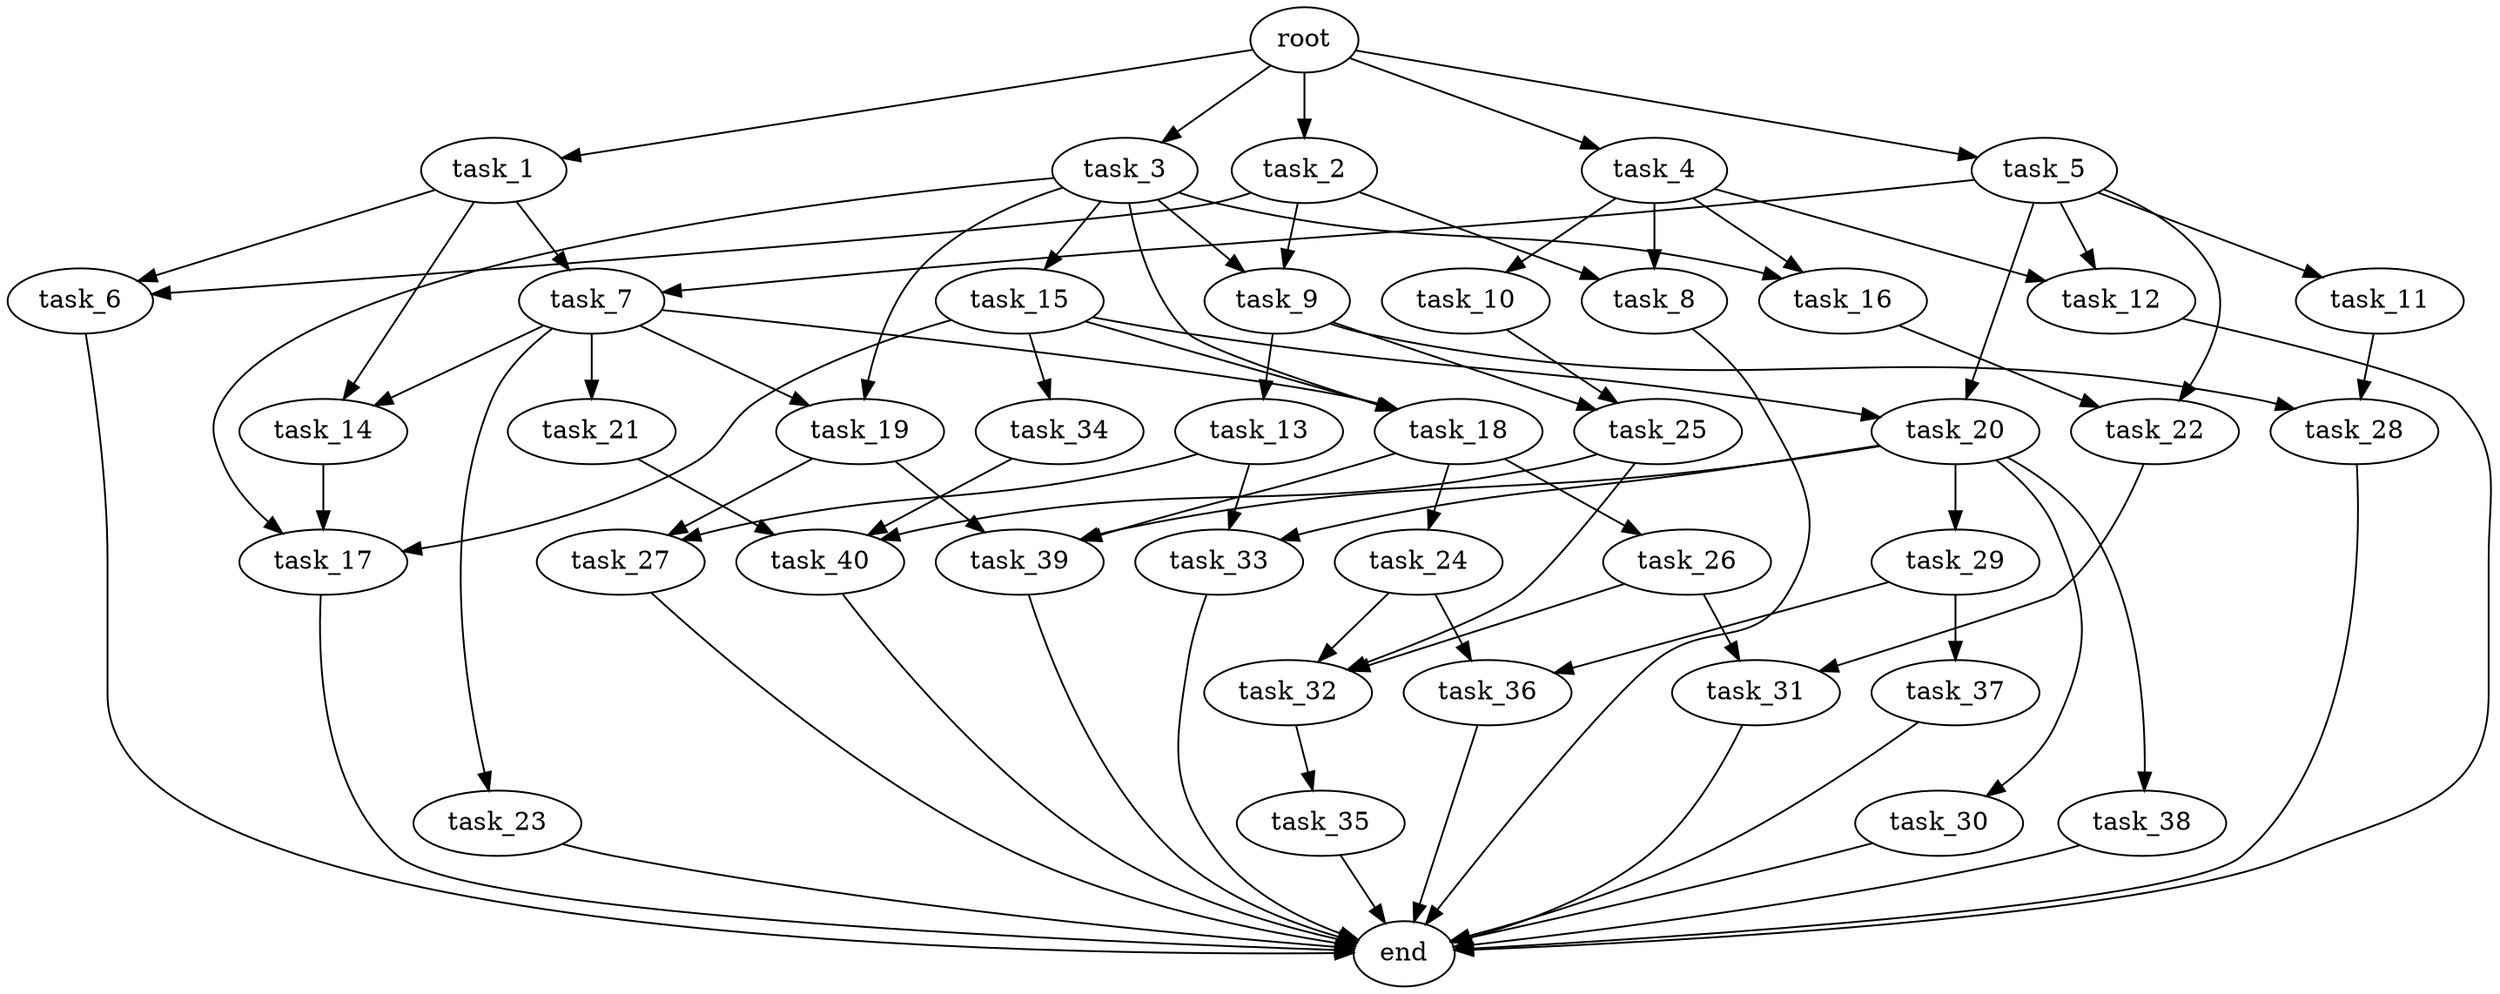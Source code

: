 digraph G {
  root [size="0.000000e+00"];
  task_1 [size="1.888668e+09"];
  task_2 [size="2.998498e+09"];
  task_3 [size="1.828338e+09"];
  task_4 [size="8.822166e+09"];
  task_5 [size="2.871024e+09"];
  task_6 [size="2.192708e+09"];
  task_7 [size="3.077217e+09"];
  task_8 [size="7.715185e+09"];
  task_9 [size="7.786163e+08"];
  task_10 [size="4.962606e+09"];
  task_11 [size="2.191024e+09"];
  task_12 [size="3.454159e+09"];
  task_13 [size="7.809267e+09"];
  task_14 [size="7.961510e+09"];
  task_15 [size="5.010331e+09"];
  task_16 [size="3.887823e+09"];
  task_17 [size="2.556029e+09"];
  task_18 [size="5.703156e+09"];
  task_19 [size="9.974335e+09"];
  task_20 [size="1.655912e+09"];
  task_21 [size="8.741591e+09"];
  task_22 [size="7.727336e+09"];
  task_23 [size="3.697862e+09"];
  task_24 [size="2.254720e+09"];
  task_25 [size="8.420825e+09"];
  task_26 [size="1.369018e+09"];
  task_27 [size="5.594560e+09"];
  task_28 [size="4.155829e+08"];
  task_29 [size="6.882456e+09"];
  task_30 [size="1.730393e+09"];
  task_31 [size="5.157661e+09"];
  task_32 [size="7.339688e+09"];
  task_33 [size="2.662938e+09"];
  task_34 [size="6.528717e+09"];
  task_35 [size="9.792549e+09"];
  task_36 [size="3.312582e+07"];
  task_37 [size="3.389697e+09"];
  task_38 [size="5.009097e+09"];
  task_39 [size="3.372824e+09"];
  task_40 [size="8.856478e+09"];
  end [size="0.000000e+00"];

  root -> task_1 [size="1.000000e-12"];
  root -> task_2 [size="1.000000e-12"];
  root -> task_3 [size="1.000000e-12"];
  root -> task_4 [size="1.000000e-12"];
  root -> task_5 [size="1.000000e-12"];
  task_1 -> task_6 [size="1.096354e+08"];
  task_1 -> task_7 [size="1.538608e+08"];
  task_1 -> task_14 [size="3.980755e+08"];
  task_2 -> task_6 [size="1.096354e+08"];
  task_2 -> task_8 [size="3.857592e+08"];
  task_2 -> task_9 [size="3.893082e+07"];
  task_3 -> task_9 [size="3.893082e+07"];
  task_3 -> task_15 [size="5.010331e+08"];
  task_3 -> task_16 [size="1.943912e+08"];
  task_3 -> task_17 [size="8.520096e+07"];
  task_3 -> task_18 [size="1.901052e+08"];
  task_3 -> task_19 [size="4.987167e+08"];
  task_4 -> task_8 [size="3.857592e+08"];
  task_4 -> task_10 [size="4.962606e+08"];
  task_4 -> task_12 [size="1.727080e+08"];
  task_4 -> task_16 [size="1.943912e+08"];
  task_5 -> task_7 [size="1.538608e+08"];
  task_5 -> task_11 [size="2.191024e+08"];
  task_5 -> task_12 [size="1.727080e+08"];
  task_5 -> task_20 [size="8.279562e+07"];
  task_5 -> task_22 [size="3.863668e+08"];
  task_6 -> end [size="1.000000e-12"];
  task_7 -> task_14 [size="3.980755e+08"];
  task_7 -> task_18 [size="1.901052e+08"];
  task_7 -> task_19 [size="4.987167e+08"];
  task_7 -> task_21 [size="8.741591e+08"];
  task_7 -> task_23 [size="3.697862e+08"];
  task_8 -> end [size="1.000000e-12"];
  task_9 -> task_13 [size="7.809267e+08"];
  task_9 -> task_25 [size="4.210412e+08"];
  task_9 -> task_28 [size="2.077915e+07"];
  task_10 -> task_25 [size="4.210412e+08"];
  task_11 -> task_28 [size="2.077915e+07"];
  task_12 -> end [size="1.000000e-12"];
  task_13 -> task_27 [size="2.797280e+08"];
  task_13 -> task_33 [size="1.331469e+08"];
  task_14 -> task_17 [size="8.520096e+07"];
  task_15 -> task_17 [size="8.520096e+07"];
  task_15 -> task_18 [size="1.901052e+08"];
  task_15 -> task_20 [size="8.279562e+07"];
  task_15 -> task_34 [size="6.528717e+08"];
  task_16 -> task_22 [size="3.863668e+08"];
  task_17 -> end [size="1.000000e-12"];
  task_18 -> task_24 [size="2.254720e+08"];
  task_18 -> task_26 [size="1.369018e+08"];
  task_18 -> task_39 [size="1.124275e+08"];
  task_19 -> task_27 [size="2.797280e+08"];
  task_19 -> task_39 [size="1.124275e+08"];
  task_20 -> task_29 [size="6.882456e+08"];
  task_20 -> task_30 [size="1.730393e+08"];
  task_20 -> task_33 [size="1.331469e+08"];
  task_20 -> task_38 [size="5.009097e+08"];
  task_20 -> task_39 [size="1.124275e+08"];
  task_21 -> task_40 [size="2.952159e+08"];
  task_22 -> task_31 [size="2.578831e+08"];
  task_23 -> end [size="1.000000e-12"];
  task_24 -> task_32 [size="2.446563e+08"];
  task_24 -> task_36 [size="1.656291e+06"];
  task_25 -> task_32 [size="2.446563e+08"];
  task_25 -> task_40 [size="2.952159e+08"];
  task_26 -> task_31 [size="2.578831e+08"];
  task_26 -> task_32 [size="2.446563e+08"];
  task_27 -> end [size="1.000000e-12"];
  task_28 -> end [size="1.000000e-12"];
  task_29 -> task_36 [size="1.656291e+06"];
  task_29 -> task_37 [size="3.389697e+08"];
  task_30 -> end [size="1.000000e-12"];
  task_31 -> end [size="1.000000e-12"];
  task_32 -> task_35 [size="9.792549e+08"];
  task_33 -> end [size="1.000000e-12"];
  task_34 -> task_40 [size="2.952159e+08"];
  task_35 -> end [size="1.000000e-12"];
  task_36 -> end [size="1.000000e-12"];
  task_37 -> end [size="1.000000e-12"];
  task_38 -> end [size="1.000000e-12"];
  task_39 -> end [size="1.000000e-12"];
  task_40 -> end [size="1.000000e-12"];
}
